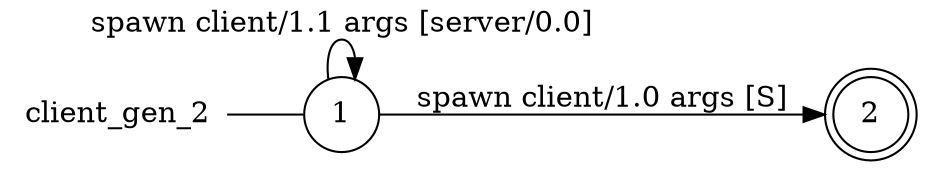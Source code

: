 digraph client_gen_2 {
	rankdir="LR";
	n_0 [label="client_gen_2", shape="plaintext"];
	n_1 [id="1", shape=circle, label="1"];
	n_0 -> n_1 [arrowhead=none];
	n_2 [id="2", shape=doublecircle, label="2"];

	n_1 -> n_2 [id="[$e|0]", label="spawn client/1.0 args [S]"];
	n_1 -> n_1 [id="[$e|5]", label="spawn client/1.1 args [server/0.0]"];
}
